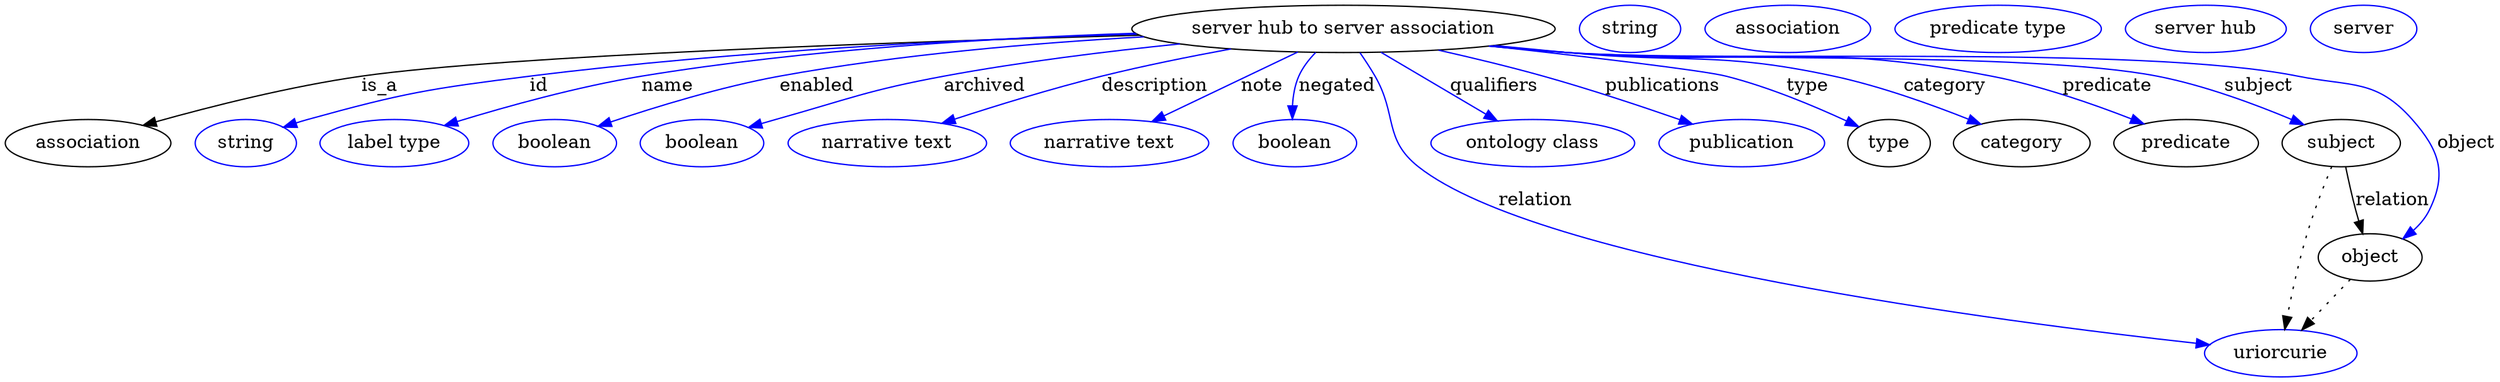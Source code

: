digraph {
	graph [bb="0,0,1889,283"];
	node [label="\N"];
	"server hub to server association"	 [height=0.5,
		label="server hub to server association",
		pos="1014,265",
		width=4.4774];
	association	 [height=0.5,
		pos="63.044,178",
		width=1.7512];
	"server hub to server association" -> association	 [label=is_a,
		lp="283.04,221.5",
		pos="e,105.96,191.24 856.8,260.97 672.47,255.61 378.28,244.94 269.04,229 216.17,221.29 157.08,205.94 115.79,194.09"];
	id	 [color=blue,
		height=0.5,
		label=string,
		pos="182.04,178",
		width=1.0652];
	"server hub to server association" -> id	 [color=blue,
		label=id,
		lp="404.04,221.5",
		pos="e,210.86,189.93 855.63,261.67 730.67,257.61 552.19,248.67 397.04,229 321.56,219.43 302.18,217.02 229.04,196 226.25,195.2 223.39,\
194.3 220.52,193.34",
		style=solid];
	name	 [color=blue,
		height=0.5,
		label="label type",
		pos="295.04,178",
		width=1.5707];
	"server hub to server association" -> name	 [color=blue,
		label=name,
		lp="502.04,221.5",
		pos="e,333.93,191.07 864.64,258.17 733.49,251.58 552.92,240.86 482.04,229 434.21,220.99 380.97,205.84 343.57,194.12",
		style=solid];
	enabled	 [color=blue,
		height=0.5,
		label=boolean,
		pos="416.04,178",
		width=1.2999];
	"server hub to server association" -> enabled	 [color=blue,
		label=enabled,
		lp="616.54,221.5",
		pos="e,450.11,190.47 861.29,259.23 779.7,254.36 677.85,245.41 588.04,229 543.57,220.87 494.22,205.56 459.83,193.83",
		style=solid];
	archived	 [color=blue,
		height=0.5,
		label=boolean,
		pos="528.04,178",
		width=1.2999];
	"server hub to server association" -> archived	 [color=blue,
		label=archived,
		lp="744.54,221.5",
		pos="e,563.49,189.75 888.27,253.68 834.11,247.85 770.21,239.68 713.04,229 654.87,218.13 640.91,212.4 584.04,196 580.5,194.98 576.84,193.89 \
573.17,192.76",
		style=solid];
	description	 [color=blue,
		height=0.5,
		label="narrative text",
		pos="668.04,178",
		width=2.0943];
	"server hub to server association" -> description	 [color=blue,
		label=description,
		lp="870.04,221.5",
		pos="e,710.71,192.99 925.6,249.92 894.86,244.12 860.28,236.96 829.04,229 792.38,219.66 751.78,206.78 720.51,196.3",
		style=solid];
	note	 [color=blue,
		height=0.5,
		label="narrative text",
		pos="837.04,178",
		width=2.0943];
	"server hub to server association" -> note	 [color=blue,
		label=note,
		lp="953.04,221.5",
		pos="e,870.12,194.26 978.23,247.39 949.57,233.31 909.33,213.53 879.14,198.69",
		style=solid];
	negated	 [color=blue,
		height=0.5,
		label=boolean,
		pos="977.04,178",
		width=1.2999];
	"server hub to server association" -> negated	 [color=blue,
		label=negated,
		lp="1009,221.5",
		pos="e,975.15,196.16 992.5,247.06 987.55,241.78 982.91,235.63 980.04,229 977,221.95 975.67,213.83 975.24,206.17",
		style=solid];
	relation	 [color=blue,
		height=0.5,
		label=uriorcurie,
		pos="1725,18",
		width=1.6068];
	"server hub to server association" -> relation	 [color=blue,
		label=relation,
		lp="1160,134.5",
		pos="e,1669.9,23.722 1026.8,247 1030.6,241.35 1034.6,235.01 1038,229 1054.8,199.45 1044.4,181.09 1071,160 1162.5,87.627 1512.9,41.423 \
1659.7,24.864",
		style=solid];
	qualifiers	 [color=blue,
		height=0.5,
		label="ontology class",
		pos="1157,178",
		width=2.1484];
	"server hub to server association" -> qualifiers	 [color=blue,
		label=qualifiers,
		lp="1129,221.5",
		pos="e,1129.3,194.91 1043.3,247.18 1065.6,233.61 1096.5,214.83 1120.5,200.26",
		style=solid];
	publications	 [color=blue,
		height=0.5,
		label=publication,
		pos="1315,178",
		width=1.7512];
	"server hub to server association" -> publications	 [color=blue,
		label=publications,
		lp="1257,221.5",
		pos="e,1276.7,192.39 1088.8,249.01 1113.8,243.23 1141.7,236.31 1167,229 1200.9,219.2 1238.5,206.22 1267.3,195.81",
		style=solid];
	type	 [height=0.5,
		pos="1427,178",
		width=0.86659];
	"server hub to server association" -> type	 [color=blue,
		label=type,
		lp="1366,221.5",
		pos="e,1403.4,190.26 1128.5,252.27 1202.4,243.81 1287.8,233.46 1305,229 1336.4,220.89 1370.3,206.2 1394.4,194.67",
		style=solid];
	category	 [height=0.5,
		pos="1528,178",
		width=1.4443];
	"server hub to server association" -> category	 [color=blue,
		label=category,
		lp="1470,221.5",
		pos="e,1495.7,192.28 1130.4,252.51 1148.7,250.62 1167.4,248.72 1185,247 1274.3,238.31 1298.5,248.32 1386,229 1420.7,221.35 1458.5,207.51 \
1486.3,196.18",
		style=solid];
	predicate	 [height=0.5,
		pos="1653,178",
		width=1.5346];
	"server hub to server association" -> predicate	 [color=blue,
		label=predicate,
		lp="1594.5,221.5",
		pos="e,1619.9,192.47 1128,252.22 1147.1,250.31 1166.6,248.49 1185,247 1327.5,235.52 1365.9,256.68 1506,229 1542.2,221.85 1581.6,207.82 \
1610.5,196.28",
		style=solid];
	subject	 [height=0.5,
		pos="1771,178",
		width=1.2457];
	"server hub to server association" -> subject	 [color=blue,
		label=subject,
		lp="1709.5,221.5",
		pos="e,1741.9,191.81 1126.6,252.1 1146.1,250.17 1166.1,248.37 1185,247 1284.4,239.78 1535.3,248.51 1633,229 1667.9,222.04 1705.6,207.59 \
1732.8,195.84",
		style=solid];
	object	 [height=0.5,
		pos="1793,91",
		width=1.1013];
	"server hub to server association" -> object	 [color=blue,
		label=object,
		lp="1866.5,178",
		pos="e,1818.5,105.11 1126.2,252.02 1145.8,250.09 1166,248.31 1185,247 1308.2,238.54 1619.1,253.68 1740,229 1779.8,220.89 1798.4,226.51 \
1825,196 1845.6,172.51 1851.6,155.13 1838,127 1835.3,121.2 1831,116.04 1826.3,111.57",
		style=solid];
	association_type	 [color=blue,
		height=0.5,
		label=string,
		pos="1232,265",
		width=1.0652];
	association_category	 [color=blue,
		height=0.5,
		label=association,
		pos="1351,265",
		width=1.7512];
	"server hub to server association_predicate"	 [color=blue,
		height=0.5,
		label="predicate type",
		pos="1511,265",
		width=2.1845];
	subject -> relation	 [pos="e,1727.9,36.006 1763.1,160.13 1757.2,146.37 1749.3,126.75 1744,109 1737.8,88.182 1732.9,64.102 1729.6,45.943",
		style=dotted];
	subject -> object	 [label=relation,
		lp="1810,134.5",
		pos="e,1787.3,108.86 1774.5,159.97 1776.5,150.18 1779.2,137.87 1782,127 1782.7,124.31 1783.5,121.51 1784.3,118.73"];
	"server hub to server association_subject"	 [color=blue,
		height=0.5,
		label="server hub",
		pos="1669,265",
		width=1.6971];
	object -> relation	 [pos="e,1741.2,35.346 1777.3,74.069 1768.6,64.805 1757.8,53.154 1748.2,42.876",
		style=dotted];
	"server hub to server association_object"	 [color=blue,
		height=0.5,
		label=server,
		pos="1788,265",
		width=1.1193];
}

